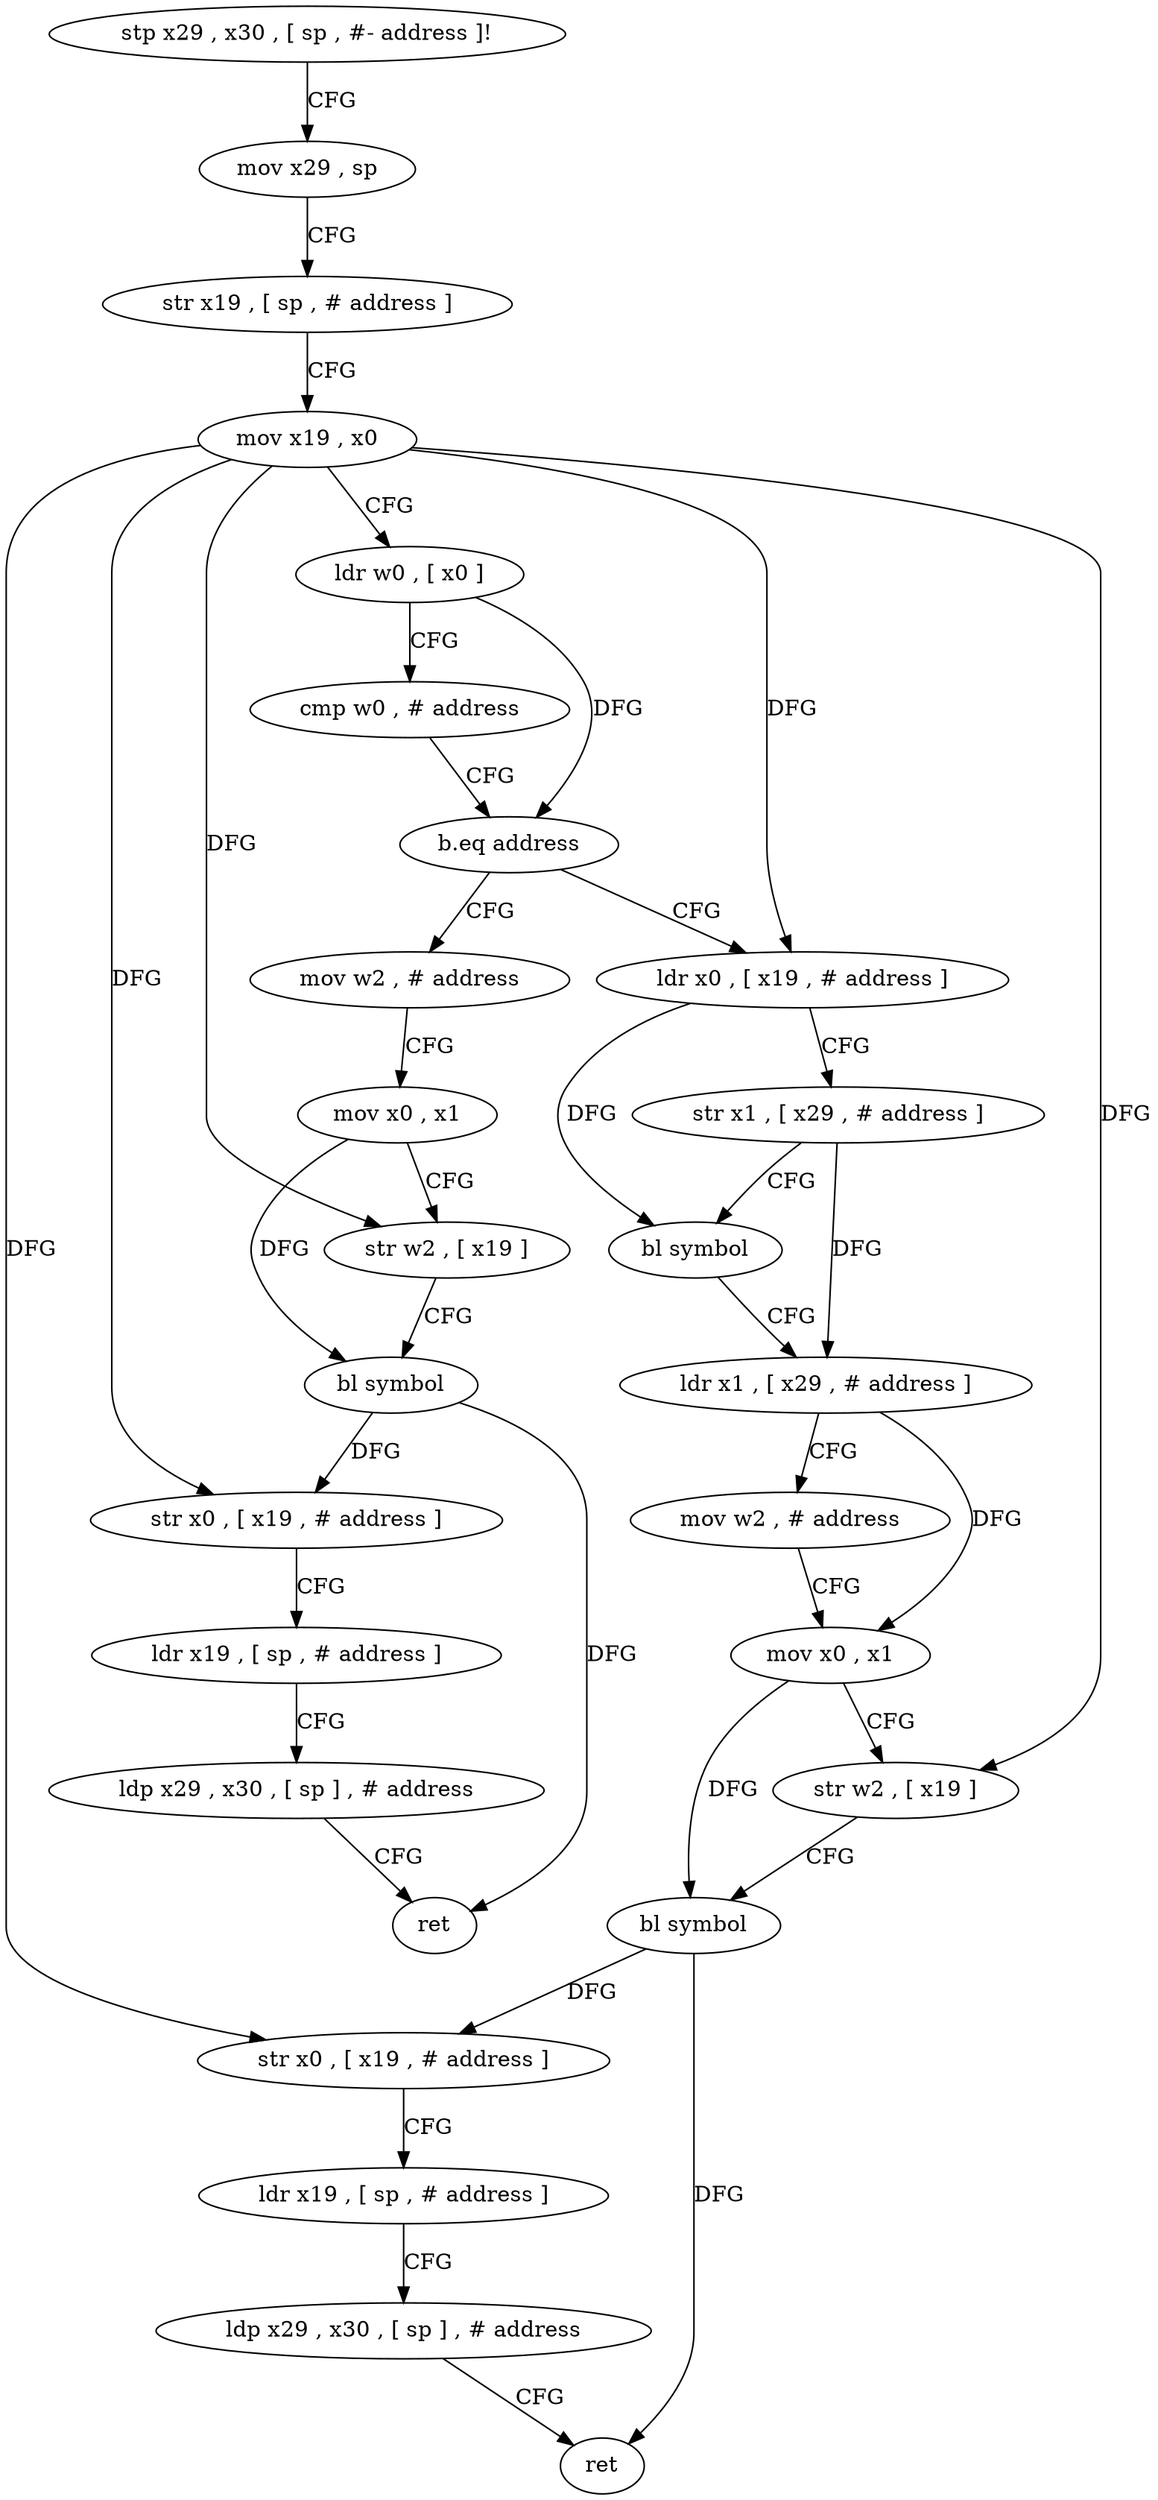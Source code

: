 digraph "func" {
"120352" [label = "stp x29 , x30 , [ sp , #- address ]!" ]
"120356" [label = "mov x29 , sp" ]
"120360" [label = "str x19 , [ sp , # address ]" ]
"120364" [label = "mov x19 , x0" ]
"120368" [label = "ldr w0 , [ x0 ]" ]
"120372" [label = "cmp w0 , # address" ]
"120376" [label = "b.eq address" ]
"120416" [label = "ldr x0 , [ x19 , # address ]" ]
"120380" [label = "mov w2 , # address" ]
"120420" [label = "str x1 , [ x29 , # address ]" ]
"120424" [label = "bl symbol" ]
"120428" [label = "ldr x1 , [ x29 , # address ]" ]
"120432" [label = "mov w2 , # address" ]
"120436" [label = "mov x0 , x1" ]
"120440" [label = "str w2 , [ x19 ]" ]
"120444" [label = "bl symbol" ]
"120448" [label = "str x0 , [ x19 , # address ]" ]
"120452" [label = "ldr x19 , [ sp , # address ]" ]
"120456" [label = "ldp x29 , x30 , [ sp ] , # address" ]
"120460" [label = "ret" ]
"120384" [label = "mov x0 , x1" ]
"120388" [label = "str w2 , [ x19 ]" ]
"120392" [label = "bl symbol" ]
"120396" [label = "str x0 , [ x19 , # address ]" ]
"120400" [label = "ldr x19 , [ sp , # address ]" ]
"120404" [label = "ldp x29 , x30 , [ sp ] , # address" ]
"120408" [label = "ret" ]
"120352" -> "120356" [ label = "CFG" ]
"120356" -> "120360" [ label = "CFG" ]
"120360" -> "120364" [ label = "CFG" ]
"120364" -> "120368" [ label = "CFG" ]
"120364" -> "120416" [ label = "DFG" ]
"120364" -> "120440" [ label = "DFG" ]
"120364" -> "120448" [ label = "DFG" ]
"120364" -> "120388" [ label = "DFG" ]
"120364" -> "120396" [ label = "DFG" ]
"120368" -> "120372" [ label = "CFG" ]
"120368" -> "120376" [ label = "DFG" ]
"120372" -> "120376" [ label = "CFG" ]
"120376" -> "120416" [ label = "CFG" ]
"120376" -> "120380" [ label = "CFG" ]
"120416" -> "120420" [ label = "CFG" ]
"120416" -> "120424" [ label = "DFG" ]
"120380" -> "120384" [ label = "CFG" ]
"120420" -> "120424" [ label = "CFG" ]
"120420" -> "120428" [ label = "DFG" ]
"120424" -> "120428" [ label = "CFG" ]
"120428" -> "120432" [ label = "CFG" ]
"120428" -> "120436" [ label = "DFG" ]
"120432" -> "120436" [ label = "CFG" ]
"120436" -> "120440" [ label = "CFG" ]
"120436" -> "120444" [ label = "DFG" ]
"120440" -> "120444" [ label = "CFG" ]
"120444" -> "120448" [ label = "DFG" ]
"120444" -> "120460" [ label = "DFG" ]
"120448" -> "120452" [ label = "CFG" ]
"120452" -> "120456" [ label = "CFG" ]
"120456" -> "120460" [ label = "CFG" ]
"120384" -> "120388" [ label = "CFG" ]
"120384" -> "120392" [ label = "DFG" ]
"120388" -> "120392" [ label = "CFG" ]
"120392" -> "120396" [ label = "DFG" ]
"120392" -> "120408" [ label = "DFG" ]
"120396" -> "120400" [ label = "CFG" ]
"120400" -> "120404" [ label = "CFG" ]
"120404" -> "120408" [ label = "CFG" ]
}
